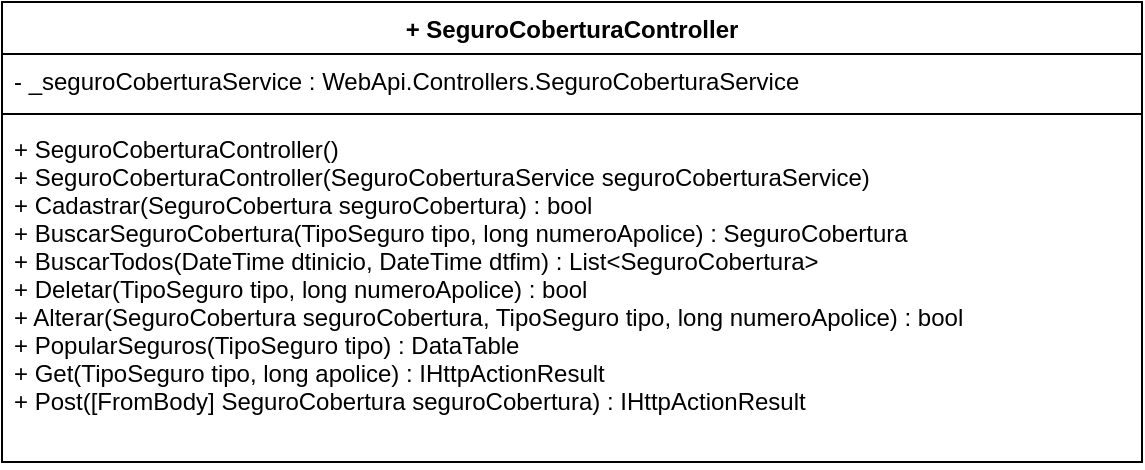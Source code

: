 <mxfile version="12.3.0" type="device" pages="1"><diagram id="vHpquzNPDVK_FXEOpTey" name="Page-1"><mxGraphModel dx="984" dy="349" grid="1" gridSize="10" guides="1" tooltips="1" connect="1" arrows="1" fold="1" page="1" pageScale="1" pageWidth="827" pageHeight="1169" math="0" shadow="0"><root><mxCell id="0"/><mxCell id="1" parent="0"/><mxCell id="LAghey6KlHhv1gByfTzI-1" value="+ SeguroCoberturaController" style="swimlane;fontStyle=1;align=center;verticalAlign=top;childLayout=stackLayout;horizontal=1;startSize=26;horizontalStack=0;resizeParent=1;resizeParentMax=0;resizeLast=0;collapsible=1;marginBottom=0;" parent="1" vertex="1"><mxGeometry x="180" y="120" width="570" height="230" as="geometry"/></mxCell><mxCell id="LAghey6KlHhv1gByfTzI-2" value="- _seguroCoberturaService : WebApi.Controllers.SeguroCoberturaService" style="text;strokeColor=none;fillColor=none;align=left;verticalAlign=top;spacingLeft=4;spacingRight=4;overflow=hidden;rotatable=0;points=[[0,0.5],[1,0.5]];portConstraint=eastwest;" parent="LAghey6KlHhv1gByfTzI-1" vertex="1"><mxGeometry y="26" width="570" height="26" as="geometry"/></mxCell><mxCell id="LAghey6KlHhv1gByfTzI-3" value="" style="line;strokeWidth=1;fillColor=none;align=left;verticalAlign=middle;spacingTop=-1;spacingLeft=3;spacingRight=3;rotatable=0;labelPosition=right;points=[];portConstraint=eastwest;" parent="LAghey6KlHhv1gByfTzI-1" vertex="1"><mxGeometry y="52" width="570" height="8" as="geometry"/></mxCell><mxCell id="LAghey6KlHhv1gByfTzI-4" value="+ SeguroCoberturaController()&#10;+ SeguroCoberturaController(SeguroCoberturaService seguroCoberturaService)&#10;+ Cadastrar(SeguroCobertura seguroCobertura) : bool&#10;+ BuscarSeguroCobertura(TipoSeguro tipo, long numeroApolice) : SeguroCobertura&#10;+ BuscarTodos(DateTime dtinicio, DateTime dtfim) : List&lt;SeguroCobertura&gt;&#10;+ Deletar(TipoSeguro tipo, long numeroApolice) : bool&#10;+ Alterar(SeguroCobertura seguroCobertura, TipoSeguro tipo, long numeroApolice) : bool&#10;+ PopularSeguros(TipoSeguro tipo) : DataTable&#10;+ Get(TipoSeguro tipo, long apolice) : IHttpActionResult&#10;+ Post([FromBody] SeguroCobertura seguroCobertura) : IHttpActionResult&#10; &#10; &#10;" style="text;strokeColor=none;fillColor=none;align=left;verticalAlign=top;spacingLeft=4;spacingRight=4;overflow=hidden;rotatable=0;points=[[0,0.5],[1,0.5]];portConstraint=eastwest;" parent="LAghey6KlHhv1gByfTzI-1" vertex="1"><mxGeometry y="60" width="570" height="170" as="geometry"/></mxCell></root></mxGraphModel></diagram></mxfile>